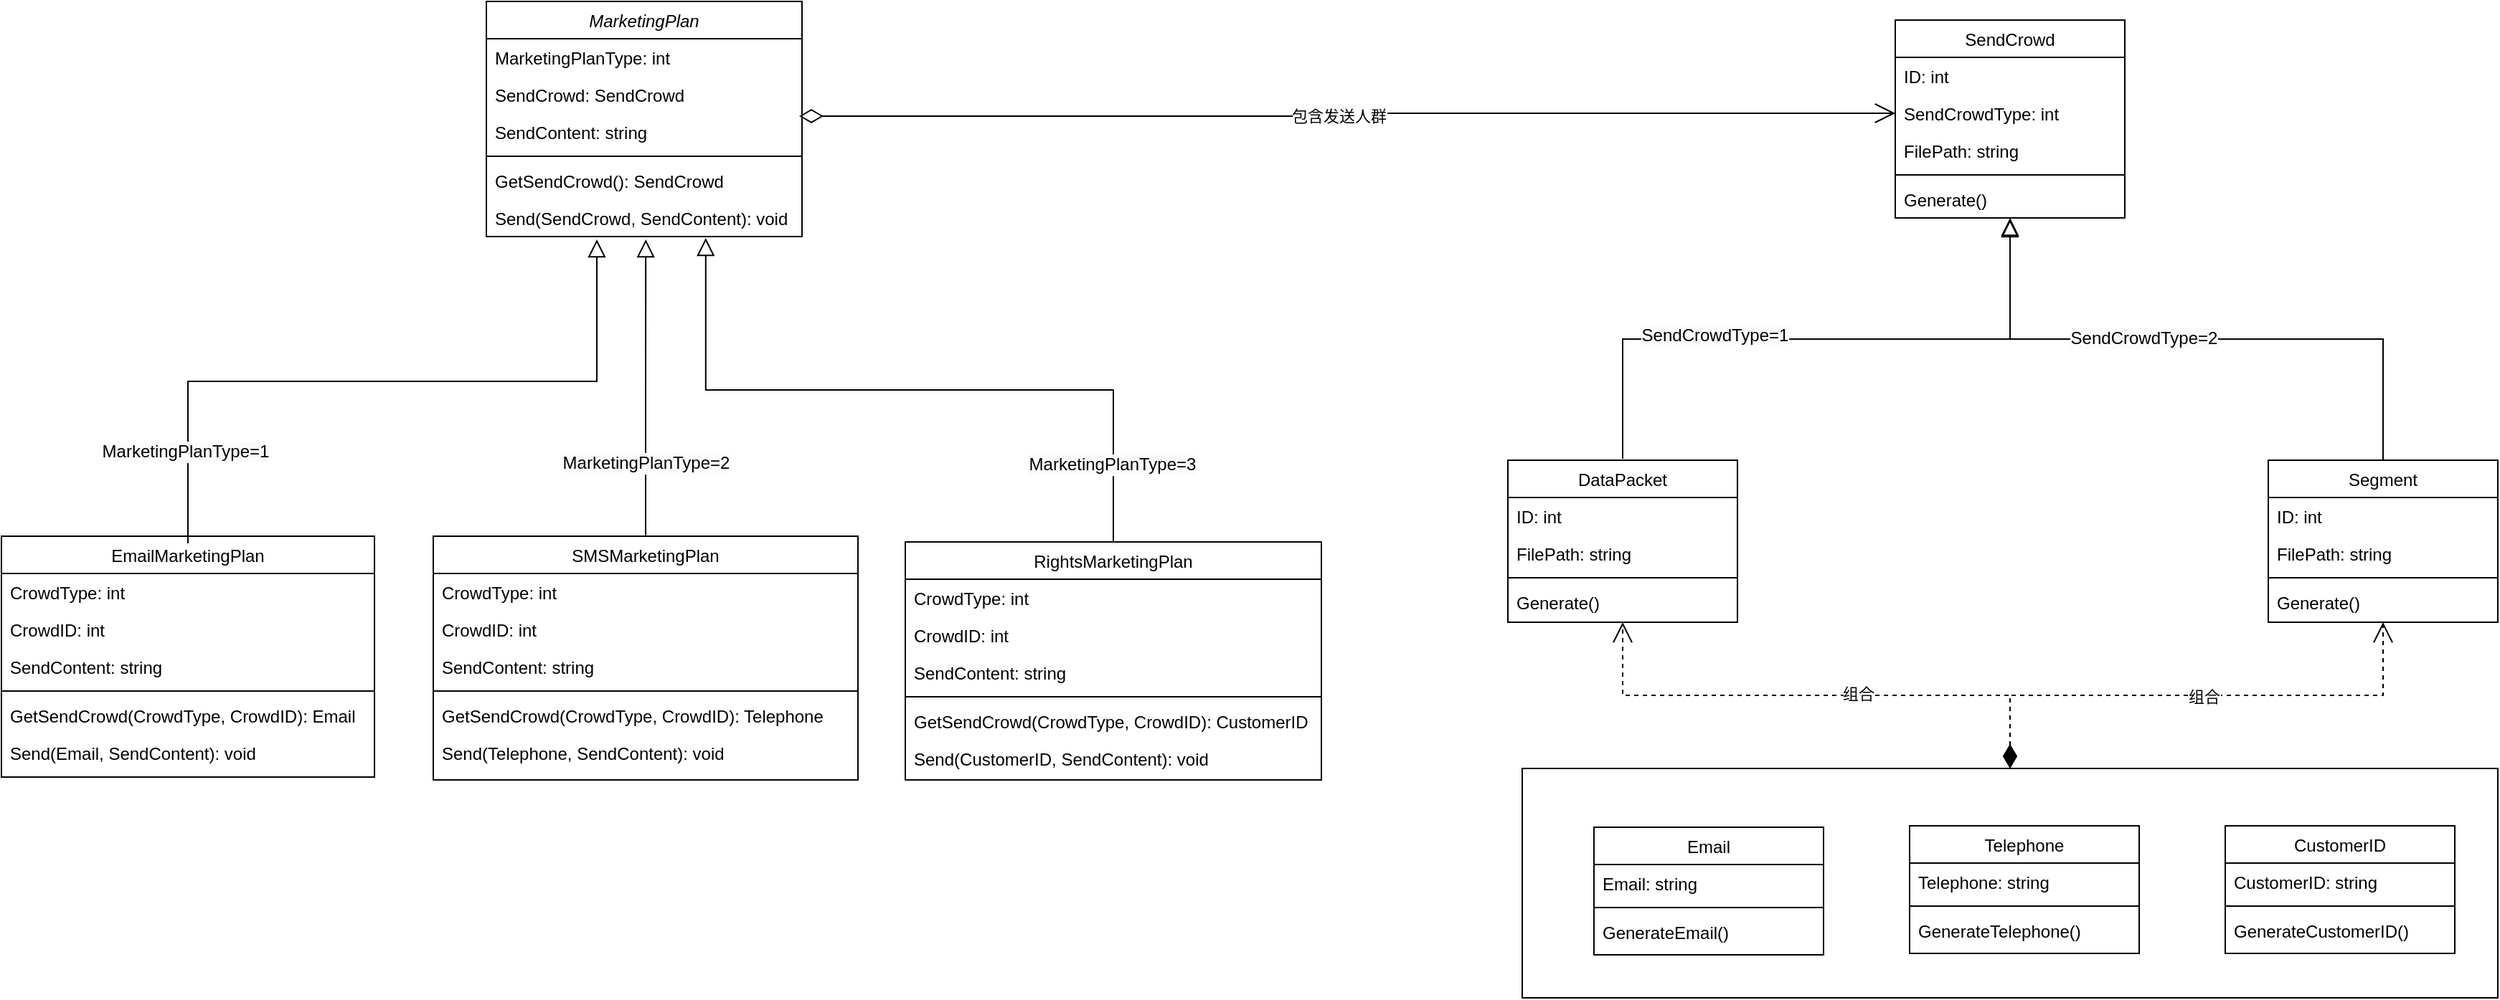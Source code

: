<mxfile version="24.4.13" type="github">
  <diagram id="C5RBs43oDa-KdzZeNtuy" name="Page-1">
    <mxGraphModel dx="2133" dy="706" grid="1" gridSize="10" guides="1" tooltips="1" connect="1" arrows="1" fold="1" page="1" pageScale="1" pageWidth="827" pageHeight="1169" math="0" shadow="0">
      <root>
        <mxCell id="WIyWlLk6GJQsqaUBKTNV-0" />
        <mxCell id="WIyWlLk6GJQsqaUBKTNV-1" parent="WIyWlLk6GJQsqaUBKTNV-0" />
        <mxCell id="zkfFHV4jXpPFQw0GAbJ--0" value="MarketingPlan" style="swimlane;fontStyle=2;align=center;verticalAlign=top;childLayout=stackLayout;horizontal=1;startSize=26;horizontalStack=0;resizeParent=1;resizeLast=0;collapsible=1;marginBottom=0;rounded=0;shadow=0;strokeWidth=1;" parent="WIyWlLk6GJQsqaUBKTNV-1" vertex="1">
          <mxGeometry x="88" y="127" width="220" height="164" as="geometry">
            <mxRectangle x="330" y="120" width="160" height="26" as="alternateBounds" />
          </mxGeometry>
        </mxCell>
        <mxCell id="zkfFHV4jXpPFQw0GAbJ--2" value="MarketingPlanType: int" style="text;align=left;verticalAlign=top;spacingLeft=4;spacingRight=4;overflow=hidden;rotatable=0;points=[[0,0.5],[1,0.5]];portConstraint=eastwest;rounded=0;shadow=0;html=0;" parent="zkfFHV4jXpPFQw0GAbJ--0" vertex="1">
          <mxGeometry y="26" width="220" height="26" as="geometry" />
        </mxCell>
        <mxCell id="zkfFHV4jXpPFQw0GAbJ--3" value="SendCrowd: SendCrowd" style="text;align=left;verticalAlign=top;spacingLeft=4;spacingRight=4;overflow=hidden;rotatable=0;points=[[0,0.5],[1,0.5]];portConstraint=eastwest;rounded=0;shadow=0;html=0;" parent="zkfFHV4jXpPFQw0GAbJ--0" vertex="1">
          <mxGeometry y="52" width="220" height="26" as="geometry" />
        </mxCell>
        <mxCell id="xZmxn-LN4UOSGnvBGdTu-18" value="SendContent: string" style="text;align=left;verticalAlign=top;spacingLeft=4;spacingRight=4;overflow=hidden;rotatable=0;points=[[0,0.5],[1,0.5]];portConstraint=eastwest;rounded=0;shadow=0;html=0;" vertex="1" parent="zkfFHV4jXpPFQw0GAbJ--0">
          <mxGeometry y="78" width="220" height="26" as="geometry" />
        </mxCell>
        <mxCell id="zkfFHV4jXpPFQw0GAbJ--4" value="" style="line;html=1;strokeWidth=1;align=left;verticalAlign=middle;spacingTop=-1;spacingLeft=3;spacingRight=3;rotatable=0;labelPosition=right;points=[];portConstraint=eastwest;" parent="zkfFHV4jXpPFQw0GAbJ--0" vertex="1">
          <mxGeometry y="104" width="220" height="8" as="geometry" />
        </mxCell>
        <mxCell id="zkfFHV4jXpPFQw0GAbJ--5" value="GetSendCrowd(): SendCrowd" style="text;align=left;verticalAlign=top;spacingLeft=4;spacingRight=4;overflow=hidden;rotatable=0;points=[[0,0.5],[1,0.5]];portConstraint=eastwest;" parent="zkfFHV4jXpPFQw0GAbJ--0" vertex="1">
          <mxGeometry y="112" width="220" height="26" as="geometry" />
        </mxCell>
        <mxCell id="xZmxn-LN4UOSGnvBGdTu-66" value="Send(SendCrowd, SendContent): void" style="text;align=left;verticalAlign=top;spacingLeft=4;spacingRight=4;overflow=hidden;rotatable=0;points=[[0,0.5],[1,0.5]];portConstraint=eastwest;" vertex="1" parent="zkfFHV4jXpPFQw0GAbJ--0">
          <mxGeometry y="138" width="220" height="26" as="geometry" />
        </mxCell>
        <mxCell id="zkfFHV4jXpPFQw0GAbJ--6" value="EmailMarketingPlan" style="swimlane;fontStyle=0;align=center;verticalAlign=top;childLayout=stackLayout;horizontal=1;startSize=26;horizontalStack=0;resizeParent=1;resizeLast=0;collapsible=1;marginBottom=0;rounded=0;shadow=0;strokeWidth=1;" parent="WIyWlLk6GJQsqaUBKTNV-1" vertex="1">
          <mxGeometry x="-250" y="500" width="260" height="168" as="geometry">
            <mxRectangle x="130" y="380" width="160" height="26" as="alternateBounds" />
          </mxGeometry>
        </mxCell>
        <mxCell id="zkfFHV4jXpPFQw0GAbJ--7" value="CrowdType: int" style="text;align=left;verticalAlign=top;spacingLeft=4;spacingRight=4;overflow=hidden;rotatable=0;points=[[0,0.5],[1,0.5]];portConstraint=eastwest;" parent="zkfFHV4jXpPFQw0GAbJ--6" vertex="1">
          <mxGeometry y="26" width="260" height="26" as="geometry" />
        </mxCell>
        <mxCell id="xZmxn-LN4UOSGnvBGdTu-57" value="CrowdID: int" style="text;align=left;verticalAlign=top;spacingLeft=4;spacingRight=4;overflow=hidden;rotatable=0;points=[[0,0.5],[1,0.5]];portConstraint=eastwest;" vertex="1" parent="zkfFHV4jXpPFQw0GAbJ--6">
          <mxGeometry y="52" width="260" height="26" as="geometry" />
        </mxCell>
        <mxCell id="zkfFHV4jXpPFQw0GAbJ--8" value="SendContent: string" style="text;align=left;verticalAlign=top;spacingLeft=4;spacingRight=4;overflow=hidden;rotatable=0;points=[[0,0.5],[1,0.5]];portConstraint=eastwest;rounded=0;shadow=0;html=0;" parent="zkfFHV4jXpPFQw0GAbJ--6" vertex="1">
          <mxGeometry y="78" width="260" height="26" as="geometry" />
        </mxCell>
        <mxCell id="zkfFHV4jXpPFQw0GAbJ--9" value="" style="line;html=1;strokeWidth=1;align=left;verticalAlign=middle;spacingTop=-1;spacingLeft=3;spacingRight=3;rotatable=0;labelPosition=right;points=[];portConstraint=eastwest;" parent="zkfFHV4jXpPFQw0GAbJ--6" vertex="1">
          <mxGeometry y="104" width="260" height="8" as="geometry" />
        </mxCell>
        <mxCell id="xZmxn-LN4UOSGnvBGdTu-67" value="GetSendCrowd(CrowdType, CrowdID): Email" style="text;align=left;verticalAlign=top;spacingLeft=4;spacingRight=4;overflow=hidden;rotatable=0;points=[[0,0.5],[1,0.5]];portConstraint=eastwest;" vertex="1" parent="zkfFHV4jXpPFQw0GAbJ--6">
          <mxGeometry y="112" width="260" height="26" as="geometry" />
        </mxCell>
        <mxCell id="xZmxn-LN4UOSGnvBGdTu-19" value="Send(Email, SendContent): void" style="text;align=left;verticalAlign=top;spacingLeft=4;spacingRight=4;overflow=hidden;rotatable=0;points=[[0,0.5],[1,0.5]];portConstraint=eastwest;" vertex="1" parent="zkfFHV4jXpPFQw0GAbJ--6">
          <mxGeometry y="138" width="260" height="28" as="geometry" />
        </mxCell>
        <mxCell id="zkfFHV4jXpPFQw0GAbJ--12" value="" style="endArrow=block;endSize=10;endFill=0;shadow=0;strokeWidth=1;rounded=0;curved=0;edgeStyle=elbowEdgeStyle;elbow=vertical;exitX=0.5;exitY=0;exitDx=0;exitDy=0;entryX=0.35;entryY=1.077;entryDx=0;entryDy=0;entryPerimeter=0;" parent="WIyWlLk6GJQsqaUBKTNV-1" target="xZmxn-LN4UOSGnvBGdTu-66" edge="1">
          <mxGeometry width="160" relative="1" as="geometry">
            <mxPoint x="-120" y="505" as="sourcePoint" />
            <mxPoint x="200" y="295" as="targetPoint" />
            <Array as="points">
              <mxPoint x="90" y="392" />
            </Array>
          </mxGeometry>
        </mxCell>
        <mxCell id="xZmxn-LN4UOSGnvBGdTu-56" value="&lt;span style=&quot;font-size: 12px; text-align: left; background-color: rgb(251, 251, 251);&quot;&gt;MarketingPlanType=1&lt;/span&gt;" style="edgeLabel;html=1;align=center;verticalAlign=middle;resizable=0;points=[];" vertex="1" connectable="0" parent="zkfFHV4jXpPFQw0GAbJ--12">
          <mxGeometry x="-0.743" y="2" relative="1" as="geometry">
            <mxPoint as="offset" />
          </mxGeometry>
        </mxCell>
        <mxCell id="zkfFHV4jXpPFQw0GAbJ--13" value="SMSMarketingPlan" style="swimlane;fontStyle=0;align=center;verticalAlign=top;childLayout=stackLayout;horizontal=1;startSize=26;horizontalStack=0;resizeParent=1;resizeLast=0;collapsible=1;marginBottom=0;rounded=0;shadow=0;strokeWidth=1;" parent="WIyWlLk6GJQsqaUBKTNV-1" vertex="1">
          <mxGeometry x="51" y="500" width="296" height="170" as="geometry">
            <mxRectangle x="340" y="380" width="170" height="26" as="alternateBounds" />
          </mxGeometry>
        </mxCell>
        <mxCell id="xZmxn-LN4UOSGnvBGdTu-41" value="CrowdType: int" style="text;align=left;verticalAlign=top;spacingLeft=4;spacingRight=4;overflow=hidden;rotatable=0;points=[[0,0.5],[1,0.5]];portConstraint=eastwest;" vertex="1" parent="zkfFHV4jXpPFQw0GAbJ--13">
          <mxGeometry y="26" width="296" height="26" as="geometry" />
        </mxCell>
        <mxCell id="xZmxn-LN4UOSGnvBGdTu-58" value="CrowdID: int" style="text;align=left;verticalAlign=top;spacingLeft=4;spacingRight=4;overflow=hidden;rotatable=0;points=[[0,0.5],[1,0.5]];portConstraint=eastwest;" vertex="1" parent="zkfFHV4jXpPFQw0GAbJ--13">
          <mxGeometry y="52" width="296" height="26" as="geometry" />
        </mxCell>
        <mxCell id="xZmxn-LN4UOSGnvBGdTu-43" value="SendContent: string" style="text;align=left;verticalAlign=top;spacingLeft=4;spacingRight=4;overflow=hidden;rotatable=0;points=[[0,0.5],[1,0.5]];portConstraint=eastwest;rounded=0;shadow=0;html=0;" vertex="1" parent="zkfFHV4jXpPFQw0GAbJ--13">
          <mxGeometry y="78" width="296" height="26" as="geometry" />
        </mxCell>
        <mxCell id="zkfFHV4jXpPFQw0GAbJ--15" value="" style="line;html=1;strokeWidth=1;align=left;verticalAlign=middle;spacingTop=-1;spacingLeft=3;spacingRight=3;rotatable=0;labelPosition=right;points=[];portConstraint=eastwest;" parent="zkfFHV4jXpPFQw0GAbJ--13" vertex="1">
          <mxGeometry y="104" width="296" height="8" as="geometry" />
        </mxCell>
        <mxCell id="xZmxn-LN4UOSGnvBGdTu-68" value="GetSendCrowd(CrowdType, CrowdID): Telephone" style="text;align=left;verticalAlign=top;spacingLeft=4;spacingRight=4;overflow=hidden;rotatable=0;points=[[0,0.5],[1,0.5]];portConstraint=eastwest;" vertex="1" parent="zkfFHV4jXpPFQw0GAbJ--13">
          <mxGeometry y="112" width="296" height="26" as="geometry" />
        </mxCell>
        <mxCell id="xZmxn-LN4UOSGnvBGdTu-44" value="Send(Telephone, SendContent): void" style="text;align=left;verticalAlign=top;spacingLeft=4;spacingRight=4;overflow=hidden;rotatable=0;points=[[0,0.5],[1,0.5]];portConstraint=eastwest;" vertex="1" parent="zkfFHV4jXpPFQw0GAbJ--13">
          <mxGeometry y="138" width="296" height="28" as="geometry" />
        </mxCell>
        <mxCell id="zkfFHV4jXpPFQw0GAbJ--16" value="" style="endArrow=block;endSize=10;endFill=0;shadow=0;strokeWidth=1;rounded=0;curved=0;edgeStyle=elbowEdgeStyle;elbow=vertical;exitX=0.5;exitY=0;exitDx=0;exitDy=0;entryX=0.505;entryY=1.077;entryDx=0;entryDy=0;entryPerimeter=0;" parent="WIyWlLk6GJQsqaUBKTNV-1" source="zkfFHV4jXpPFQw0GAbJ--13" target="xZmxn-LN4UOSGnvBGdTu-66" edge="1">
          <mxGeometry width="160" relative="1" as="geometry">
            <mxPoint x="226" y="508" as="sourcePoint" />
            <mxPoint x="199" y="300" as="targetPoint" />
          </mxGeometry>
        </mxCell>
        <mxCell id="xZmxn-LN4UOSGnvBGdTu-54" value="&lt;span style=&quot;font-size: 12px; text-align: left; background-color: rgb(251, 251, 251);&quot;&gt;MarketingPlanType=2&lt;/span&gt;" style="edgeLabel;html=1;align=center;verticalAlign=middle;resizable=0;points=[];" vertex="1" connectable="0" parent="zkfFHV4jXpPFQw0GAbJ--16">
          <mxGeometry x="-0.405" y="-3" relative="1" as="geometry">
            <mxPoint x="-3" y="10" as="offset" />
          </mxGeometry>
        </mxCell>
        <mxCell id="zkfFHV4jXpPFQw0GAbJ--17" value="SendCrowd" style="swimlane;fontStyle=0;align=center;verticalAlign=top;childLayout=stackLayout;horizontal=1;startSize=26;horizontalStack=0;resizeParent=1;resizeLast=0;collapsible=1;marginBottom=0;rounded=0;shadow=0;strokeWidth=1;" parent="WIyWlLk6GJQsqaUBKTNV-1" vertex="1">
          <mxGeometry x="1070" y="140" width="160" height="138" as="geometry">
            <mxRectangle x="550" y="140" width="160" height="26" as="alternateBounds" />
          </mxGeometry>
        </mxCell>
        <mxCell id="zkfFHV4jXpPFQw0GAbJ--18" value="ID: int" style="text;align=left;verticalAlign=top;spacingLeft=4;spacingRight=4;overflow=hidden;rotatable=0;points=[[0,0.5],[1,0.5]];portConstraint=eastwest;" parent="zkfFHV4jXpPFQw0GAbJ--17" vertex="1">
          <mxGeometry y="26" width="160" height="26" as="geometry" />
        </mxCell>
        <mxCell id="xZmxn-LN4UOSGnvBGdTu-11" value="SendCrowdType: int" style="text;align=left;verticalAlign=top;spacingLeft=4;spacingRight=4;overflow=hidden;rotatable=0;points=[[0,0.5],[1,0.5]];portConstraint=eastwest;" vertex="1" parent="zkfFHV4jXpPFQw0GAbJ--17">
          <mxGeometry y="52" width="160" height="26" as="geometry" />
        </mxCell>
        <mxCell id="xZmxn-LN4UOSGnvBGdTu-12" value="FilePath: string" style="text;align=left;verticalAlign=top;spacingLeft=4;spacingRight=4;overflow=hidden;rotatable=0;points=[[0,0.5],[1,0.5]];portConstraint=eastwest;" vertex="1" parent="zkfFHV4jXpPFQw0GAbJ--17">
          <mxGeometry y="78" width="160" height="26" as="geometry" />
        </mxCell>
        <mxCell id="zkfFHV4jXpPFQw0GAbJ--23" value="" style="line;html=1;strokeWidth=1;align=left;verticalAlign=middle;spacingTop=-1;spacingLeft=3;spacingRight=3;rotatable=0;labelPosition=right;points=[];portConstraint=eastwest;" parent="zkfFHV4jXpPFQw0GAbJ--17" vertex="1">
          <mxGeometry y="104" width="160" height="8" as="geometry" />
        </mxCell>
        <mxCell id="xZmxn-LN4UOSGnvBGdTu-13" value="Generate()" style="text;align=left;verticalAlign=top;spacingLeft=4;spacingRight=4;overflow=hidden;rotatable=0;points=[[0,0.5],[1,0.5]];portConstraint=eastwest;" vertex="1" parent="zkfFHV4jXpPFQw0GAbJ--17">
          <mxGeometry y="112" width="160" height="26" as="geometry" />
        </mxCell>
        <mxCell id="Y71MbAAmTOmIczyhaUs8-0" value="RightsMarketingPlan" style="swimlane;fontStyle=0;align=center;verticalAlign=top;childLayout=stackLayout;horizontal=1;startSize=26;horizontalStack=0;resizeParent=1;resizeLast=0;collapsible=1;marginBottom=0;rounded=0;shadow=0;strokeWidth=1;" parent="WIyWlLk6GJQsqaUBKTNV-1" vertex="1">
          <mxGeometry x="380" y="504" width="290" height="166" as="geometry">
            <mxRectangle x="340" y="380" width="170" height="26" as="alternateBounds" />
          </mxGeometry>
        </mxCell>
        <mxCell id="xZmxn-LN4UOSGnvBGdTu-50" value="CrowdType: int" style="text;align=left;verticalAlign=top;spacingLeft=4;spacingRight=4;overflow=hidden;rotatable=0;points=[[0,0.5],[1,0.5]];portConstraint=eastwest;" vertex="1" parent="Y71MbAAmTOmIczyhaUs8-0">
          <mxGeometry y="26" width="290" height="26" as="geometry" />
        </mxCell>
        <mxCell id="xZmxn-LN4UOSGnvBGdTu-59" value="CrowdID: int" style="text;align=left;verticalAlign=top;spacingLeft=4;spacingRight=4;overflow=hidden;rotatable=0;points=[[0,0.5],[1,0.5]];portConstraint=eastwest;" vertex="1" parent="Y71MbAAmTOmIczyhaUs8-0">
          <mxGeometry y="52" width="290" height="26" as="geometry" />
        </mxCell>
        <mxCell id="xZmxn-LN4UOSGnvBGdTu-48" value="SendContent: string" style="text;align=left;verticalAlign=top;spacingLeft=4;spacingRight=4;overflow=hidden;rotatable=0;points=[[0,0.5],[1,0.5]];portConstraint=eastwest;rounded=0;shadow=0;html=0;" vertex="1" parent="Y71MbAAmTOmIczyhaUs8-0">
          <mxGeometry y="78" width="290" height="26" as="geometry" />
        </mxCell>
        <mxCell id="Y71MbAAmTOmIczyhaUs8-2" value="" style="line;html=1;strokeWidth=1;align=left;verticalAlign=middle;spacingTop=-1;spacingLeft=3;spacingRight=3;rotatable=0;labelPosition=right;points=[];portConstraint=eastwest;" parent="Y71MbAAmTOmIczyhaUs8-0" vertex="1">
          <mxGeometry y="104" width="290" height="8" as="geometry" />
        </mxCell>
        <mxCell id="xZmxn-LN4UOSGnvBGdTu-69" value="GetSendCrowd(CrowdType, CrowdID): CustomerID" style="text;align=left;verticalAlign=top;spacingLeft=4;spacingRight=4;overflow=hidden;rotatable=0;points=[[0,0.5],[1,0.5]];portConstraint=eastwest;" vertex="1" parent="Y71MbAAmTOmIczyhaUs8-0">
          <mxGeometry y="112" width="290" height="26" as="geometry" />
        </mxCell>
        <mxCell id="xZmxn-LN4UOSGnvBGdTu-51" value="Send(CustomerID, SendContent): void" style="text;align=left;verticalAlign=top;spacingLeft=4;spacingRight=4;overflow=hidden;rotatable=0;points=[[0,0.5],[1,0.5]];portConstraint=eastwest;" vertex="1" parent="Y71MbAAmTOmIczyhaUs8-0">
          <mxGeometry y="138" width="290" height="28" as="geometry" />
        </mxCell>
        <mxCell id="Y71MbAAmTOmIczyhaUs8-6" value="" style="endArrow=block;endSize=10;endFill=0;shadow=0;strokeWidth=1;rounded=0;curved=0;edgeStyle=elbowEdgeStyle;elbow=vertical;exitX=0.5;exitY=0;exitDx=0;exitDy=0;entryX=0.695;entryY=1.038;entryDx=0;entryDy=0;entryPerimeter=0;" parent="WIyWlLk6GJQsqaUBKTNV-1" source="Y71MbAAmTOmIczyhaUs8-0" edge="1" target="xZmxn-LN4UOSGnvBGdTu-66">
          <mxGeometry width="160" relative="1" as="geometry">
            <mxPoint x="488" y="504" as="sourcePoint" />
            <mxPoint x="200" y="300" as="targetPoint" />
          </mxGeometry>
        </mxCell>
        <mxCell id="xZmxn-LN4UOSGnvBGdTu-55" value="&lt;span style=&quot;font-size: 12px; text-align: left; background-color: rgb(251, 251, 251);&quot;&gt;MarketingPlanType=3&lt;/span&gt;" style="edgeLabel;html=1;align=center;verticalAlign=middle;resizable=0;points=[];" vertex="1" connectable="0" parent="Y71MbAAmTOmIczyhaUs8-6">
          <mxGeometry x="-0.782" y="1" relative="1" as="geometry">
            <mxPoint as="offset" />
          </mxGeometry>
        </mxCell>
        <mxCell id="Y71MbAAmTOmIczyhaUs8-12" value="DataPacket" style="swimlane;fontStyle=0;align=center;verticalAlign=top;childLayout=stackLayout;horizontal=1;startSize=26;horizontalStack=0;resizeParent=1;resizeLast=0;collapsible=1;marginBottom=0;rounded=0;shadow=0;strokeWidth=1;" parent="WIyWlLk6GJQsqaUBKTNV-1" vertex="1">
          <mxGeometry x="800" y="447" width="160" height="113" as="geometry">
            <mxRectangle x="130" y="380" width="160" height="26" as="alternateBounds" />
          </mxGeometry>
        </mxCell>
        <mxCell id="Y71MbAAmTOmIczyhaUs8-13" value="ID: int" style="text;align=left;verticalAlign=top;spacingLeft=4;spacingRight=4;overflow=hidden;rotatable=0;points=[[0,0.5],[1,0.5]];portConstraint=eastwest;" parent="Y71MbAAmTOmIczyhaUs8-12" vertex="1">
          <mxGeometry y="26" width="160" height="26" as="geometry" />
        </mxCell>
        <mxCell id="Y71MbAAmTOmIczyhaUs8-14" value="FilePath: string" style="text;align=left;verticalAlign=top;spacingLeft=4;spacingRight=4;overflow=hidden;rotatable=0;points=[[0,0.5],[1,0.5]];portConstraint=eastwest;rounded=0;shadow=0;html=0;" parent="Y71MbAAmTOmIczyhaUs8-12" vertex="1">
          <mxGeometry y="52" width="160" height="26" as="geometry" />
        </mxCell>
        <mxCell id="Y71MbAAmTOmIczyhaUs8-15" value="" style="line;html=1;strokeWidth=1;align=left;verticalAlign=middle;spacingTop=-1;spacingLeft=3;spacingRight=3;rotatable=0;labelPosition=right;points=[];portConstraint=eastwest;" parent="Y71MbAAmTOmIczyhaUs8-12" vertex="1">
          <mxGeometry y="78" width="160" height="8" as="geometry" />
        </mxCell>
        <mxCell id="xZmxn-LN4UOSGnvBGdTu-14" value="Generate()" style="text;align=left;verticalAlign=top;spacingLeft=4;spacingRight=4;overflow=hidden;rotatable=0;points=[[0,0.5],[1,0.5]];portConstraint=eastwest;" vertex="1" parent="Y71MbAAmTOmIczyhaUs8-12">
          <mxGeometry y="86" width="160" height="26" as="geometry" />
        </mxCell>
        <mxCell id="Y71MbAAmTOmIczyhaUs8-18" value="" style="endArrow=block;endSize=10;endFill=0;shadow=0;strokeWidth=1;rounded=0;curved=0;edgeStyle=elbowEdgeStyle;elbow=vertical;" parent="WIyWlLk6GJQsqaUBKTNV-1" edge="1">
          <mxGeometry width="160" relative="1" as="geometry">
            <mxPoint x="880" y="446" as="sourcePoint" />
            <mxPoint x="1150" y="279" as="targetPoint" />
          </mxGeometry>
        </mxCell>
        <mxCell id="xZmxn-LN4UOSGnvBGdTu-5" value="&lt;span style=&quot;font-size: 12px; text-align: left; background-color: rgb(251, 251, 251);&quot;&gt;SendCrowdType=1&lt;/span&gt;" style="edgeLabel;html=1;align=center;verticalAlign=middle;resizable=0;points=[];" vertex="1" connectable="0" parent="Y71MbAAmTOmIczyhaUs8-18">
          <mxGeometry x="-0.327" y="-1" relative="1" as="geometry">
            <mxPoint y="-4" as="offset" />
          </mxGeometry>
        </mxCell>
        <mxCell id="Y71MbAAmTOmIczyhaUs8-19" value="Segment" style="swimlane;fontStyle=0;align=center;verticalAlign=top;childLayout=stackLayout;horizontal=1;startSize=26;horizontalStack=0;resizeParent=1;resizeLast=0;collapsible=1;marginBottom=0;rounded=0;shadow=0;strokeWidth=1;" parent="WIyWlLk6GJQsqaUBKTNV-1" vertex="1">
          <mxGeometry x="1330" y="447" width="160" height="113" as="geometry">
            <mxRectangle x="340" y="380" width="170" height="26" as="alternateBounds" />
          </mxGeometry>
        </mxCell>
        <mxCell id="xZmxn-LN4UOSGnvBGdTu-16" value="ID: int" style="text;align=left;verticalAlign=top;spacingLeft=4;spacingRight=4;overflow=hidden;rotatable=0;points=[[0,0.5],[1,0.5]];portConstraint=eastwest;" vertex="1" parent="Y71MbAAmTOmIczyhaUs8-19">
          <mxGeometry y="26" width="160" height="26" as="geometry" />
        </mxCell>
        <mxCell id="xZmxn-LN4UOSGnvBGdTu-17" value="FilePath: string" style="text;align=left;verticalAlign=top;spacingLeft=4;spacingRight=4;overflow=hidden;rotatable=0;points=[[0,0.5],[1,0.5]];portConstraint=eastwest;rounded=0;shadow=0;html=0;" vertex="1" parent="Y71MbAAmTOmIczyhaUs8-19">
          <mxGeometry y="52" width="160" height="26" as="geometry" />
        </mxCell>
        <mxCell id="Y71MbAAmTOmIczyhaUs8-21" value="" style="line;html=1;strokeWidth=1;align=left;verticalAlign=middle;spacingTop=-1;spacingLeft=3;spacingRight=3;rotatable=0;labelPosition=right;points=[];portConstraint=eastwest;" parent="Y71MbAAmTOmIczyhaUs8-19" vertex="1">
          <mxGeometry y="78" width="160" height="8" as="geometry" />
        </mxCell>
        <mxCell id="xZmxn-LN4UOSGnvBGdTu-15" value="Generate()" style="text;align=left;verticalAlign=top;spacingLeft=4;spacingRight=4;overflow=hidden;rotatable=0;points=[[0,0.5],[1,0.5]];portConstraint=eastwest;" vertex="1" parent="Y71MbAAmTOmIczyhaUs8-19">
          <mxGeometry y="86" width="160" height="26" as="geometry" />
        </mxCell>
        <mxCell id="Y71MbAAmTOmIczyhaUs8-22" value="" style="endArrow=block;endSize=10;endFill=0;shadow=0;strokeWidth=1;rounded=0;curved=0;edgeStyle=elbowEdgeStyle;elbow=vertical;exitX=0.5;exitY=0;exitDx=0;exitDy=0;" parent="WIyWlLk6GJQsqaUBKTNV-1" source="Y71MbAAmTOmIczyhaUs8-19" edge="1">
          <mxGeometry width="160" relative="1" as="geometry">
            <mxPoint x="1297" y="447" as="sourcePoint" />
            <mxPoint x="1150" y="278" as="targetPoint" />
          </mxGeometry>
        </mxCell>
        <mxCell id="xZmxn-LN4UOSGnvBGdTu-6" value="&lt;span style=&quot;font-size: 12px; text-align: left; background-color: rgb(251, 251, 251);&quot;&gt;SendCrowdType=2&lt;/span&gt;" style="edgeLabel;html=1;align=center;verticalAlign=middle;resizable=0;points=[];" vertex="1" connectable="0" parent="Y71MbAAmTOmIczyhaUs8-22">
          <mxGeometry x="0.174" y="1" relative="1" as="geometry">
            <mxPoint y="-2" as="offset" />
          </mxGeometry>
        </mxCell>
        <mxCell id="xZmxn-LN4UOSGnvBGdTu-37" value="" style="html=1;whiteSpace=wrap;" vertex="1" parent="WIyWlLk6GJQsqaUBKTNV-1">
          <mxGeometry x="810" y="662" width="680" height="160" as="geometry" />
        </mxCell>
        <mxCell id="xZmxn-LN4UOSGnvBGdTu-21" value="Email" style="swimlane;fontStyle=0;align=center;verticalAlign=top;childLayout=stackLayout;horizontal=1;startSize=26;horizontalStack=0;resizeParent=1;resizeLast=0;collapsible=1;marginBottom=0;rounded=0;shadow=0;strokeWidth=1;" vertex="1" parent="WIyWlLk6GJQsqaUBKTNV-1">
          <mxGeometry x="860" y="703" width="160" height="89" as="geometry">
            <mxRectangle x="130" y="380" width="160" height="26" as="alternateBounds" />
          </mxGeometry>
        </mxCell>
        <mxCell id="xZmxn-LN4UOSGnvBGdTu-23" value="Email: string" style="text;align=left;verticalAlign=top;spacingLeft=4;spacingRight=4;overflow=hidden;rotatable=0;points=[[0,0.5],[1,0.5]];portConstraint=eastwest;rounded=0;shadow=0;html=0;" vertex="1" parent="xZmxn-LN4UOSGnvBGdTu-21">
          <mxGeometry y="26" width="160" height="26" as="geometry" />
        </mxCell>
        <mxCell id="xZmxn-LN4UOSGnvBGdTu-24" value="" style="line;html=1;strokeWidth=1;align=left;verticalAlign=middle;spacingTop=-1;spacingLeft=3;spacingRight=3;rotatable=0;labelPosition=right;points=[];portConstraint=eastwest;" vertex="1" parent="xZmxn-LN4UOSGnvBGdTu-21">
          <mxGeometry y="52" width="160" height="8" as="geometry" />
        </mxCell>
        <mxCell id="xZmxn-LN4UOSGnvBGdTu-25" value="GenerateEmail()" style="text;align=left;verticalAlign=top;spacingLeft=4;spacingRight=4;overflow=hidden;rotatable=0;points=[[0,0.5],[1,0.5]];portConstraint=eastwest;" vertex="1" parent="xZmxn-LN4UOSGnvBGdTu-21">
          <mxGeometry y="60" width="160" height="26" as="geometry" />
        </mxCell>
        <mxCell id="xZmxn-LN4UOSGnvBGdTu-26" value="Telephone" style="swimlane;fontStyle=0;align=center;verticalAlign=top;childLayout=stackLayout;horizontal=1;startSize=26;horizontalStack=0;resizeParent=1;resizeLast=0;collapsible=1;marginBottom=0;rounded=0;shadow=0;strokeWidth=1;" vertex="1" parent="WIyWlLk6GJQsqaUBKTNV-1">
          <mxGeometry x="1080" y="702" width="160" height="89" as="geometry">
            <mxRectangle x="130" y="380" width="160" height="26" as="alternateBounds" />
          </mxGeometry>
        </mxCell>
        <mxCell id="xZmxn-LN4UOSGnvBGdTu-27" value="Telephone: string" style="text;align=left;verticalAlign=top;spacingLeft=4;spacingRight=4;overflow=hidden;rotatable=0;points=[[0,0.5],[1,0.5]];portConstraint=eastwest;rounded=0;shadow=0;html=0;" vertex="1" parent="xZmxn-LN4UOSGnvBGdTu-26">
          <mxGeometry y="26" width="160" height="26" as="geometry" />
        </mxCell>
        <mxCell id="xZmxn-LN4UOSGnvBGdTu-28" value="" style="line;html=1;strokeWidth=1;align=left;verticalAlign=middle;spacingTop=-1;spacingLeft=3;spacingRight=3;rotatable=0;labelPosition=right;points=[];portConstraint=eastwest;" vertex="1" parent="xZmxn-LN4UOSGnvBGdTu-26">
          <mxGeometry y="52" width="160" height="8" as="geometry" />
        </mxCell>
        <mxCell id="xZmxn-LN4UOSGnvBGdTu-29" value="GenerateTelephone()" style="text;align=left;verticalAlign=top;spacingLeft=4;spacingRight=4;overflow=hidden;rotatable=0;points=[[0,0.5],[1,0.5]];portConstraint=eastwest;" vertex="1" parent="xZmxn-LN4UOSGnvBGdTu-26">
          <mxGeometry y="60" width="160" height="26" as="geometry" />
        </mxCell>
        <mxCell id="xZmxn-LN4UOSGnvBGdTu-30" value="CustomerID" style="swimlane;fontStyle=0;align=center;verticalAlign=top;childLayout=stackLayout;horizontal=1;startSize=26;horizontalStack=0;resizeParent=1;resizeLast=0;collapsible=1;marginBottom=0;rounded=0;shadow=0;strokeWidth=1;" vertex="1" parent="WIyWlLk6GJQsqaUBKTNV-1">
          <mxGeometry x="1300" y="702" width="160" height="89" as="geometry">
            <mxRectangle x="130" y="380" width="160" height="26" as="alternateBounds" />
          </mxGeometry>
        </mxCell>
        <mxCell id="xZmxn-LN4UOSGnvBGdTu-31" value="CustomerID: string" style="text;align=left;verticalAlign=top;spacingLeft=4;spacingRight=4;overflow=hidden;rotatable=0;points=[[0,0.5],[1,0.5]];portConstraint=eastwest;rounded=0;shadow=0;html=0;" vertex="1" parent="xZmxn-LN4UOSGnvBGdTu-30">
          <mxGeometry y="26" width="160" height="26" as="geometry" />
        </mxCell>
        <mxCell id="xZmxn-LN4UOSGnvBGdTu-32" value="" style="line;html=1;strokeWidth=1;align=left;verticalAlign=middle;spacingTop=-1;spacingLeft=3;spacingRight=3;rotatable=0;labelPosition=right;points=[];portConstraint=eastwest;" vertex="1" parent="xZmxn-LN4UOSGnvBGdTu-30">
          <mxGeometry y="52" width="160" height="8" as="geometry" />
        </mxCell>
        <mxCell id="xZmxn-LN4UOSGnvBGdTu-33" value="GenerateCustomerID()" style="text;align=left;verticalAlign=top;spacingLeft=4;spacingRight=4;overflow=hidden;rotatable=0;points=[[0,0.5],[1,0.5]];portConstraint=eastwest;" vertex="1" parent="xZmxn-LN4UOSGnvBGdTu-30">
          <mxGeometry y="60" width="160" height="26" as="geometry" />
        </mxCell>
        <mxCell id="xZmxn-LN4UOSGnvBGdTu-38" value="" style="endArrow=open;dashed=1;endFill=0;endSize=12;html=1;rounded=0;entryX=0.5;entryY=1;entryDx=0;entryDy=0;exitX=0.5;exitY=0;exitDx=0;exitDy=0;startArrow=diamondThin;startSize=14;startFill=1;edgeStyle=orthogonalEdgeStyle;align=left;verticalAlign=bottom;" edge="1" parent="WIyWlLk6GJQsqaUBKTNV-1" source="xZmxn-LN4UOSGnvBGdTu-37" target="Y71MbAAmTOmIczyhaUs8-12">
          <mxGeometry width="160" relative="1" as="geometry">
            <mxPoint x="1150" y="660" as="sourcePoint" />
            <mxPoint x="1060" y="590" as="targetPoint" />
          </mxGeometry>
        </mxCell>
        <mxCell id="xZmxn-LN4UOSGnvBGdTu-61" value="组合" style="edgeLabel;html=1;align=center;verticalAlign=middle;resizable=0;points=[];" vertex="1" connectable="0" parent="xZmxn-LN4UOSGnvBGdTu-38">
          <mxGeometry x="-0.155" y="-3" relative="1" as="geometry">
            <mxPoint y="2" as="offset" />
          </mxGeometry>
        </mxCell>
        <mxCell id="xZmxn-LN4UOSGnvBGdTu-40" value="" style="endArrow=open;dashed=1;endFill=0;endSize=12;html=1;rounded=0;entryX=0.5;entryY=1;entryDx=0;entryDy=0;exitX=0.5;exitY=0;exitDx=0;exitDy=0;startArrow=diamondThin;startSize=14;startFill=1;edgeStyle=orthogonalEdgeStyle;align=left;verticalAlign=bottom;" edge="1" parent="WIyWlLk6GJQsqaUBKTNV-1" source="xZmxn-LN4UOSGnvBGdTu-37" target="Y71MbAAmTOmIczyhaUs8-19">
          <mxGeometry width="160" relative="1" as="geometry">
            <mxPoint x="1160" y="670" as="sourcePoint" />
            <mxPoint x="950" y="600" as="targetPoint" />
          </mxGeometry>
        </mxCell>
        <mxCell id="xZmxn-LN4UOSGnvBGdTu-62" value="组合" style="edgeLabel;html=1;align=center;verticalAlign=middle;resizable=0;points=[];" vertex="1" connectable="0" parent="xZmxn-LN4UOSGnvBGdTu-40">
          <mxGeometry x="0.025" y="1" relative="1" as="geometry">
            <mxPoint y="2" as="offset" />
          </mxGeometry>
        </mxCell>
        <mxCell id="xZmxn-LN4UOSGnvBGdTu-63" value="" style="endArrow=open;html=1;endSize=12;startArrow=diamondThin;startSize=14;startFill=0;edgeStyle=orthogonalEdgeStyle;align=left;verticalAlign=bottom;rounded=0;entryX=0;entryY=0.5;entryDx=0;entryDy=0;exitX=0.991;exitY=0.077;exitDx=0;exitDy=0;exitPerimeter=0;" edge="1" parent="WIyWlLk6GJQsqaUBKTNV-1" source="xZmxn-LN4UOSGnvBGdTu-18" target="xZmxn-LN4UOSGnvBGdTu-11">
          <mxGeometry x="-1" y="3" relative="1" as="geometry">
            <mxPoint x="340" y="205" as="sourcePoint" />
            <mxPoint x="496" y="200" as="targetPoint" />
          </mxGeometry>
        </mxCell>
        <mxCell id="xZmxn-LN4UOSGnvBGdTu-64" value="包含发送人群" style="edgeLabel;html=1;align=center;verticalAlign=middle;resizable=0;points=[];" vertex="1" connectable="0" parent="xZmxn-LN4UOSGnvBGdTu-63">
          <mxGeometry x="-0.318" y="2" relative="1" as="geometry">
            <mxPoint x="115" y="2" as="offset" />
          </mxGeometry>
        </mxCell>
      </root>
    </mxGraphModel>
  </diagram>
</mxfile>
